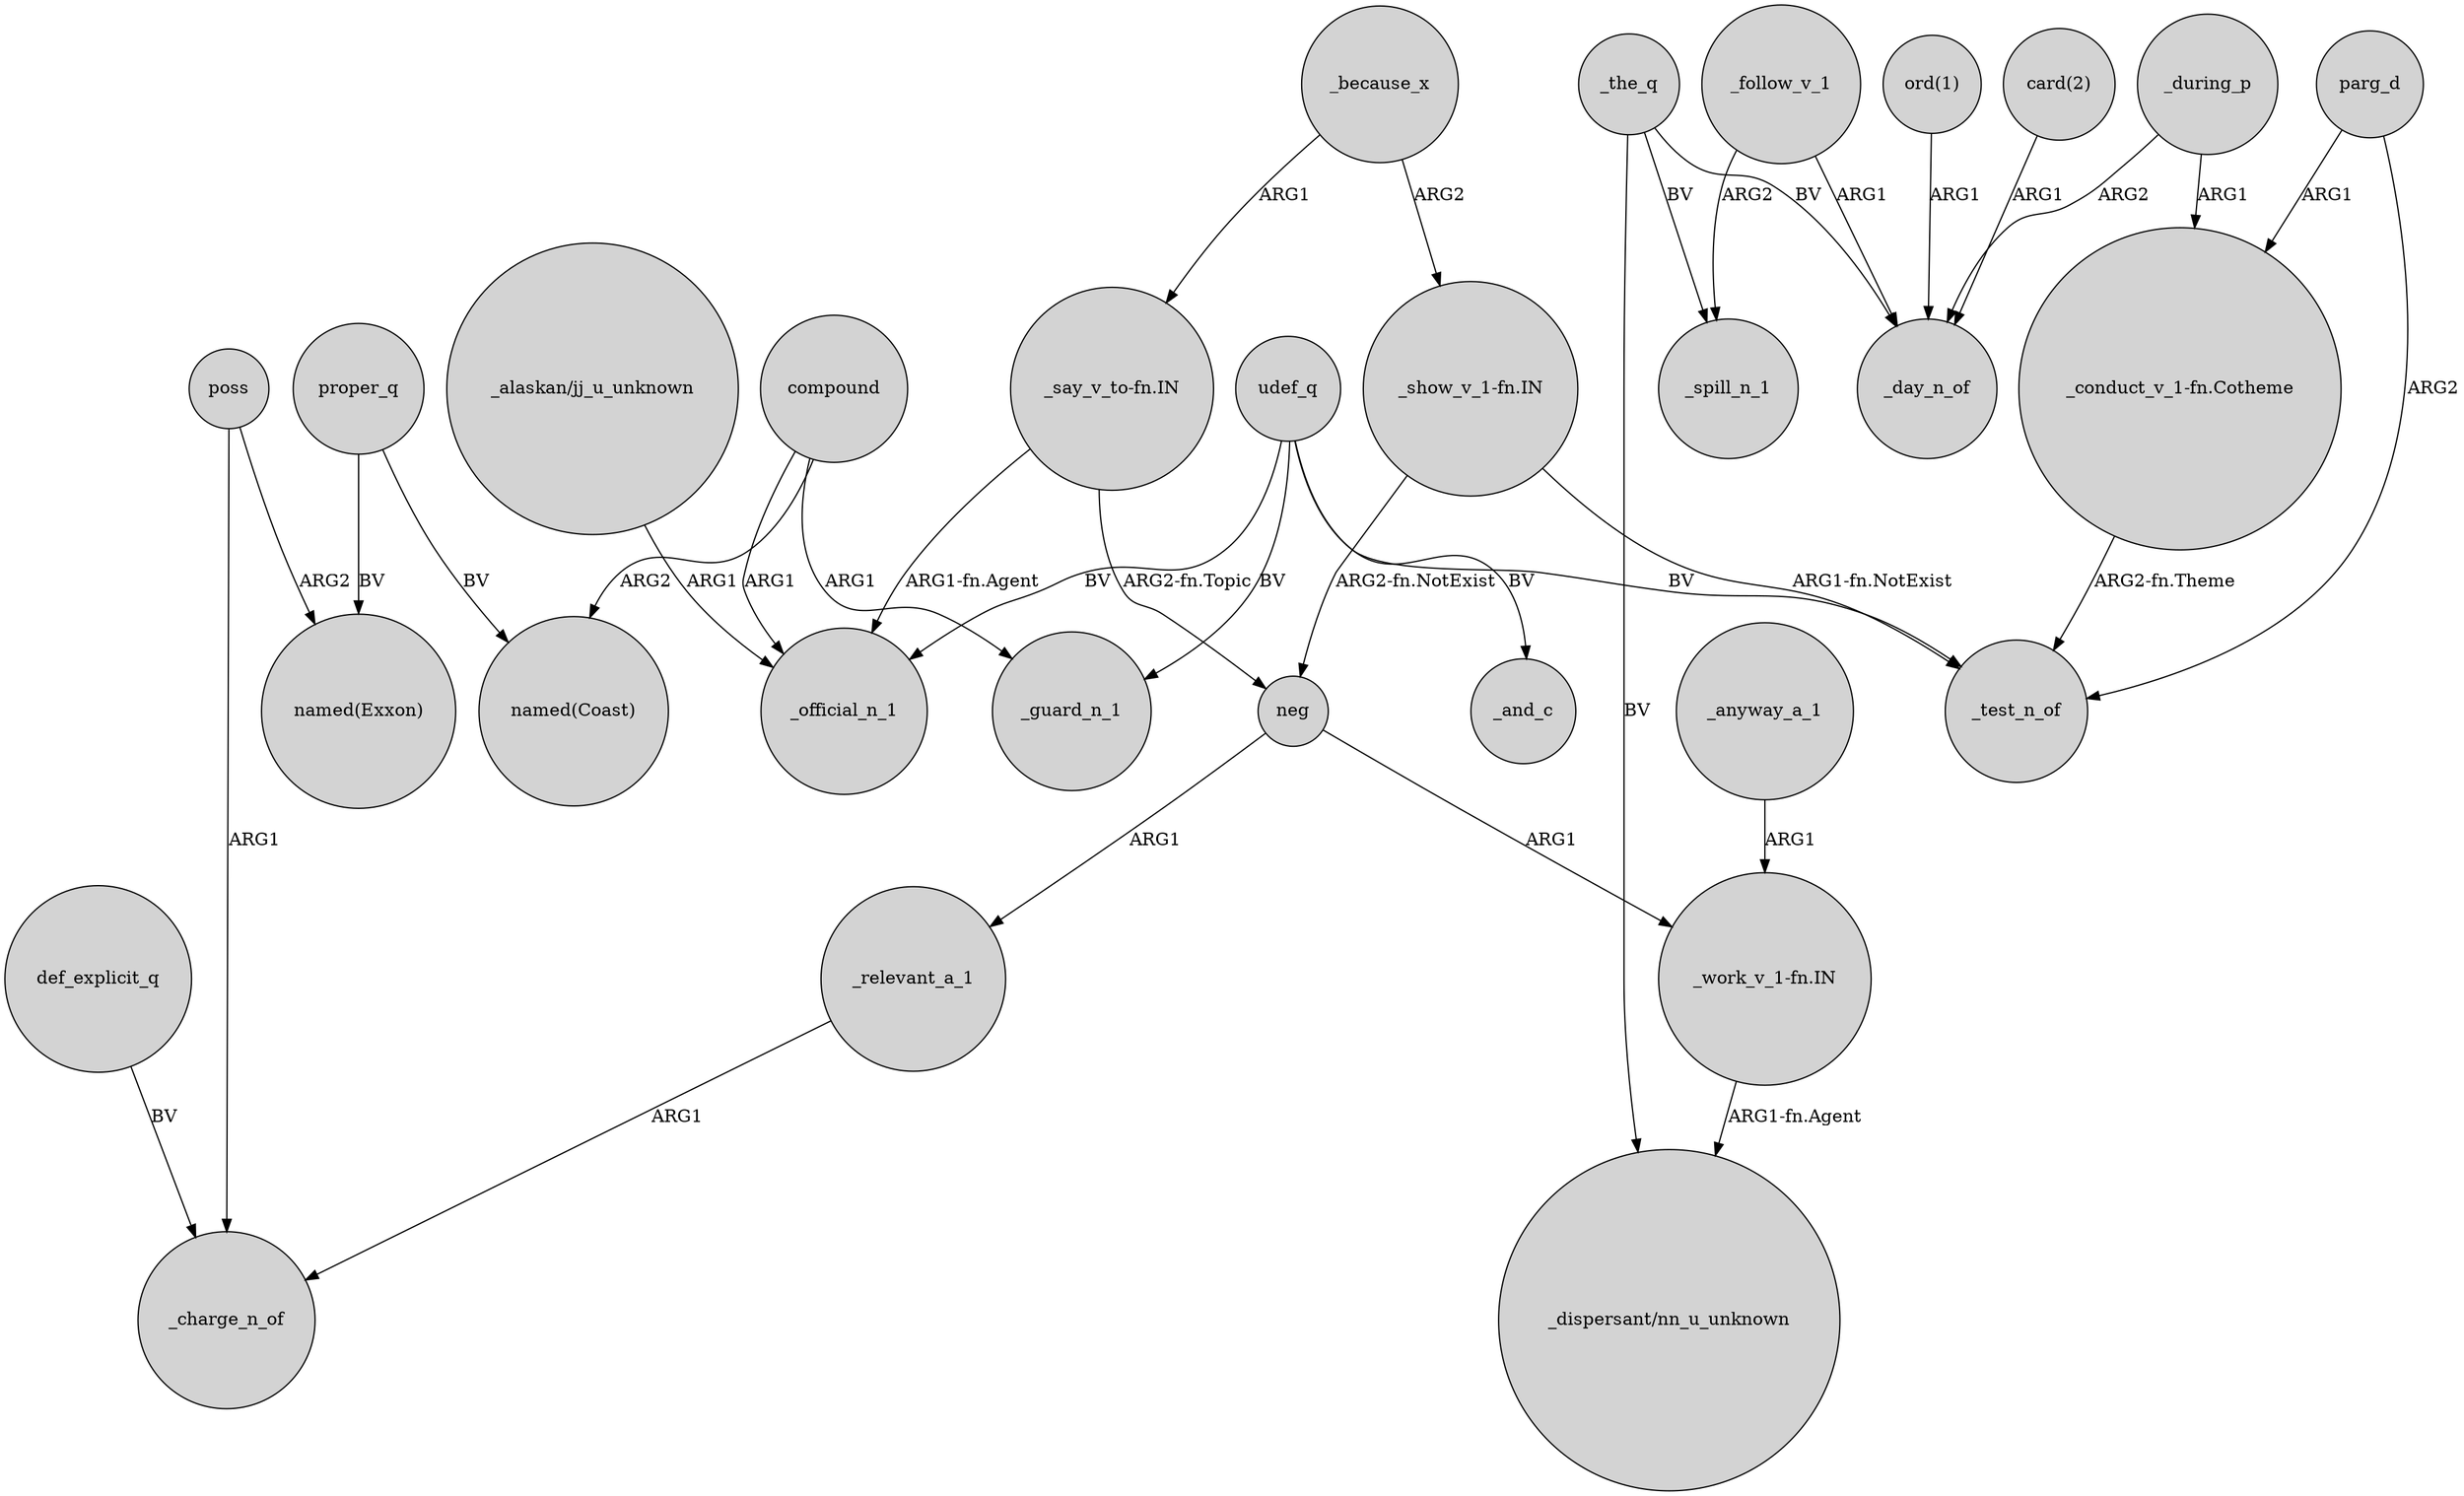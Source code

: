 digraph {
	node [shape=circle style=filled]
	neg -> _relevant_a_1 [label=ARG1]
	"card(2)" -> _day_n_of [label=ARG1]
	_the_q -> "_dispersant/nn_u_unknown" [label=BV]
	_anyway_a_1 -> "_work_v_1-fn.IN" [label=ARG1]
	_during_p -> _day_n_of [label=ARG2]
	"_conduct_v_1-fn.Cotheme" -> _test_n_of [label="ARG2-fn.Theme"]
	proper_q -> "named(Exxon)" [label=BV]
	"_alaskan/jj_u_unknown" -> _official_n_1 [label=ARG1]
	"_say_v_to-fn.IN" -> _official_n_1 [label="ARG1-fn.Agent"]
	_relevant_a_1 -> _charge_n_of [label=ARG1]
	udef_q -> _test_n_of [label=BV]
	"_work_v_1-fn.IN" -> "_dispersant/nn_u_unknown" [label="ARG1-fn.Agent"]
	parg_d -> "_conduct_v_1-fn.Cotheme" [label=ARG1]
	_follow_v_1 -> _day_n_of [label=ARG1]
	"_show_v_1-fn.IN" -> _test_n_of [label="ARG1-fn.NotExist"]
	_the_q -> _day_n_of [label=BV]
	_because_x -> "_show_v_1-fn.IN" [label=ARG2]
	parg_d -> _test_n_of [label=ARG2]
	udef_q -> _official_n_1 [label=BV]
	_follow_v_1 -> _spill_n_1 [label=ARG2]
	compound -> _guard_n_1 [label=ARG1]
	_the_q -> _spill_n_1 [label=BV]
	compound -> "named(Coast)" [label=ARG2]
	poss -> "named(Exxon)" [label=ARG2]
	"ord(1)" -> _day_n_of [label=ARG1]
	compound -> _official_n_1 [label=ARG1]
	"_say_v_to-fn.IN" -> neg [label="ARG2-fn.Topic"]
	udef_q -> _guard_n_1 [label=BV]
	"_show_v_1-fn.IN" -> neg [label="ARG2-fn.NotExist"]
	def_explicit_q -> _charge_n_of [label=BV]
	udef_q -> _and_c [label=BV]
	_during_p -> "_conduct_v_1-fn.Cotheme" [label=ARG1]
	_because_x -> "_say_v_to-fn.IN" [label=ARG1]
	neg -> "_work_v_1-fn.IN" [label=ARG1]
	poss -> _charge_n_of [label=ARG1]
	proper_q -> "named(Coast)" [label=BV]
}
